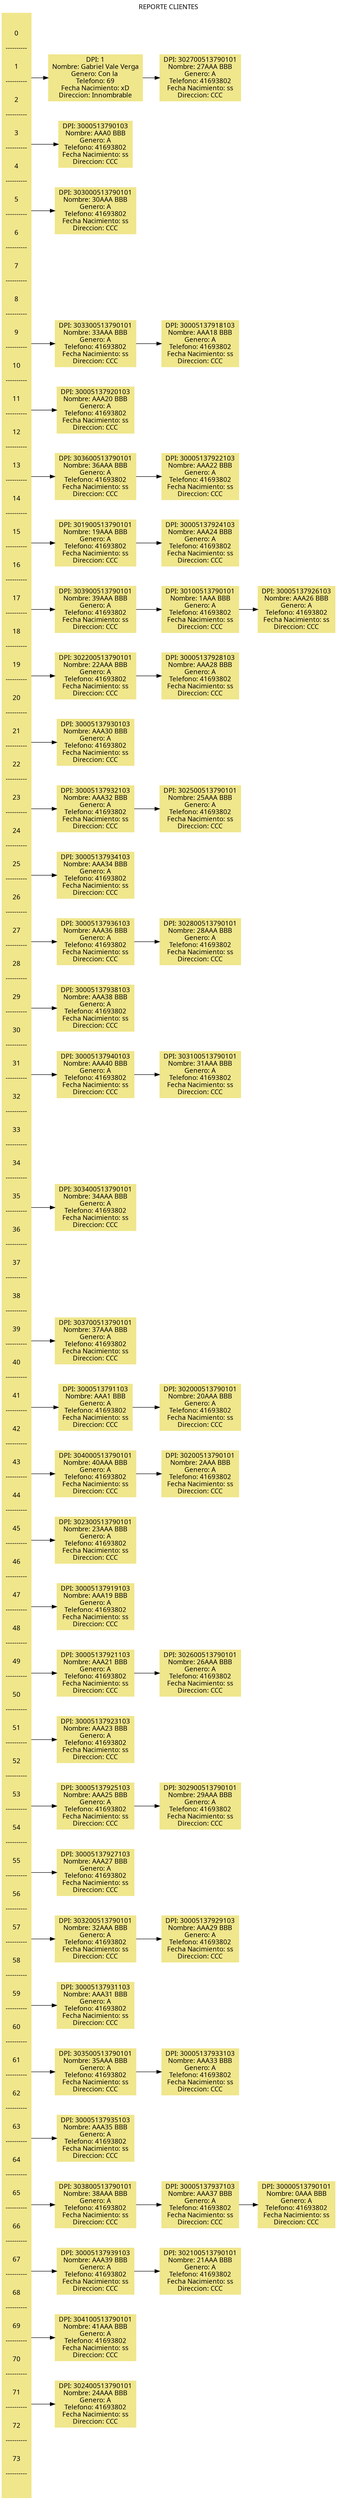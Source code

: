 digraph G{
 rankdir=LR
node[shape=record,style=filled, color = khaki, fontname = "Century Gothic"]; graph [fontname = "Century Gothic"];
 labelloc = "t;"label = "REPORTE CLIENTES";  Nodo947494900[label= 
"<P0>\n\n0\n\n----------\n\n|<P1>1\n\n----------\n\n|<P2>2\n\n----------\n\n|<P3>3\n\n----------\n\n|<P4>4\n\n----------\n\n|<P5>5\n\n----------\n\n|<P6>6\n\n----------\n\n|<P7>7\n\n----------\n\n|<P8>8\n\n----------\n\n|<P9>9\n\n----------\n\n|<P10>10\n\n----------\n\n|<P11>11\n\n----------\n\n|<P12>12\n\n----------\n\n|<P13>13\n\n----------\n\n|<P14>14\n\n----------\n\n|<P15>15\n\n----------\n\n|<P16>16\n\n----------\n\n|<P17>17\n\n----------\n\n|<P18>18\n\n----------\n\n|<P19>19\n\n----------\n\n|<P20>20\n\n----------\n\n|<P21>21\n\n----------\n\n|<P22>22\n\n----------\n\n|<P23>23\n\n----------\n\n|<P24>24\n\n----------\n\n|<P25>25\n\n----------\n\n|<P26>26\n\n----------\n\n|<P27>27\n\n----------\n\n|<P28>28\n\n----------\n\n|<P29>29\n\n----------\n\n|<P30>30\n\n----------\n\n|<P31>31\n\n----------\n\n|<P32>32\n\n----------\n\n|<P33>33\n\n----------\n\n|<P34>34\n\n----------\n\n|<P35>35\n\n----------\n\n|<P36>36\n\n----------\n\n|<P37>37\n\n----------\n\n|<P38>38\n\n----------\n\n|<P39>39\n\n----------\n\n|<P40>40\n\n----------\n\n|<P41>41\n\n----------\n\n|<P42>42\n\n----------\n\n|<P43>43\n\n----------\n\n|<P44>44\n\n----------\n\n|<P45>45\n\n----------\n\n|<P46>46\n\n----------\n\n|<P47>47\n\n----------\n\n|<P48>48\n\n----------\n\n|<P49>49\n\n----------\n\n|<P50>50\n\n----------\n\n|<P51>51\n\n----------\n\n|<P52>52\n\n----------\n\n|<P53>53\n\n----------\n\n|<P54>54\n\n----------\n\n|<P55>55\n\n----------\n\n|<P56>56\n\n----------\n\n|<P57>57\n\n----------\n\n|<P58>58\n\n----------\n\n|<P59>59\n\n----------\n\n|<P60>60\n\n----------\n\n|<P61>61\n\n----------\n\n|<P62>62\n\n----------\n\n|<P63>63\n\n----------\n\n|<P64>64\n\n----------\n\n|<P65>65\n\n----------\n\n|<P66>66\n\n----------\n\n|<P67>67\n\n----------\n\n|<P68>68\n\n----------\n\n|<P69>69\n\n----------\n\n|<P70>70\n\n----------\n\n|<P71>71\n\n----------\n\n|<P72>72\n\n----------\n\n|<P73>73\n\n----------\n\n|<P74>"];
Nodo1354180151[label=" DPI: 1\nNombre: Gabriel Vale Verga\nGenero: Con la \nTelefono: 69\nFecha Nacimiento: xD\nDireccion: Innombrable"];
Nodo1354180151 -> Nodo171025424
Nodo171025424[label=" DPI: 302700513790101\nNombre: 27AAA BBB\nGenero: A\nTelefono: 41693802\nFecha Nacimiento: ss\nDireccion: CCC"];
Nodo947494900:P1 -> Nodo1354180151
Nodo1562517515[label=" DPI: 3000513790103\nNombre: AAA0 BBB\nGenero: A\nTelefono: 41693802\nFecha Nacimiento: ss\nDireccion: CCC"];
Nodo947494900:P3 -> Nodo1562517515
Nodo782774822[label=" DPI: 303000513790101\nNombre: 30AAA BBB\nGenero: A\nTelefono: 41693802\nFecha Nacimiento: ss\nDireccion: CCC"];
Nodo947494900:P5 -> Nodo782774822
Nodo1524272696[label=" DPI: 303300513790101\nNombre: 33AAA BBB\nGenero: A\nTelefono: 41693802\nFecha Nacimiento: ss\nDireccion: CCC"];
Nodo1524272696 -> Nodo1565302871
Nodo1565302871[label=" DPI: 30005137918103\nNombre: AAA18 BBB\nGenero: A\nTelefono: 41693802\nFecha Nacimiento: ss\nDireccion: CCC"];
Nodo947494900:P9 -> Nodo1524272696
Nodo295891341[label=" DPI: 30005137920103\nNombre: AAA20 BBB\nGenero: A\nTelefono: 41693802\nFecha Nacimiento: ss\nDireccion: CCC"];
Nodo947494900:P11 -> Nodo295891341
Nodo2129975453[label=" DPI: 303600513790101\nNombre: 36AAA BBB\nGenero: A\nTelefono: 41693802\nFecha Nacimiento: ss\nDireccion: CCC"];
Nodo2129975453 -> Nodo1884365365
Nodo1884365365[label=" DPI: 30005137922103\nNombre: AAA22 BBB\nGenero: A\nTelefono: 41693802\nFecha Nacimiento: ss\nDireccion: CCC"];
Nodo947494900:P13 -> Nodo2129975453
Nodo1210542704[label=" DPI: 301900513790101\nNombre: 19AAA BBB\nGenero: A\nTelefono: 41693802\nFecha Nacimiento: ss\nDireccion: CCC"];
Nodo1210542704 -> Nodo1318044768
Nodo1318044768[label=" DPI: 30005137924103\nNombre: AAA24 BBB\nGenero: A\nTelefono: 41693802\nFecha Nacimiento: ss\nDireccion: CCC"];
Nodo947494900:P15 -> Nodo1210542704
Nodo384290076[label=" DPI: 303900513790101\nNombre: 39AAA BBB\nGenero: A\nTelefono: 41693802\nFecha Nacimiento: ss\nDireccion: CCC"];
Nodo384290076 -> Nodo1876821375
Nodo1876821375[label=" DPI: 30100513790101\nNombre: 1AAA BBB\nGenero: A\nTelefono: 41693802\nFecha Nacimiento: ss\nDireccion: CCC"];
Nodo1876821375 -> Nodo475633182
Nodo475633182[label=" DPI: 30005137926103\nNombre: AAA26 BBB\nGenero: A\nTelefono: 41693802\nFecha Nacimiento: ss\nDireccion: CCC"];
Nodo947494900:P17 -> Nodo384290076
Nodo751168817[label=" DPI: 302200513790101\nNombre: 22AAA BBB\nGenero: A\nTelefono: 41693802\nFecha Nacimiento: ss\nDireccion: CCC"];
Nodo751168817 -> Nodo73554584
Nodo73554584[label=" DPI: 30005137928103\nNombre: AAA28 BBB\nGenero: A\nTelefono: 41693802\nFecha Nacimiento: ss\nDireccion: CCC"];
Nodo947494900:P19 -> Nodo751168817
Nodo453526166[label=" DPI: 30005137930103\nNombre: AAA30 BBB\nGenero: A\nTelefono: 41693802\nFecha Nacimiento: ss\nDireccion: CCC"];
Nodo947494900:P21 -> Nodo453526166
Nodo1269943951[label=" DPI: 30005137932103\nNombre: AAA32 BBB\nGenero: A\nTelefono: 41693802\nFecha Nacimiento: ss\nDireccion: CCC"];
Nodo1269943951 -> Nodo1218317997
Nodo1218317997[label=" DPI: 302500513790101\nNombre: 25AAA BBB\nGenero: A\nTelefono: 41693802\nFecha Nacimiento: ss\nDireccion: CCC"];
Nodo947494900:P23 -> Nodo1269943951
Nodo1589525436[label=" DPI: 30005137934103\nNombre: AAA34 BBB\nGenero: A\nTelefono: 41693802\nFecha Nacimiento: ss\nDireccion: CCC"];
Nodo947494900:P25 -> Nodo1589525436
Nodo133946895[label=" DPI: 30005137936103\nNombre: AAA36 BBB\nGenero: A\nTelefono: 41693802\nFecha Nacimiento: ss\nDireccion: CCC"];
Nodo133946895 -> Nodo1123790281
Nodo1123790281[label=" DPI: 302800513790101\nNombre: 28AAA BBB\nGenero: A\nTelefono: 41693802\nFecha Nacimiento: ss\nDireccion: CCC"];
Nodo947494900:P27 -> Nodo133946895
Nodo2049456221[label=" DPI: 30005137938103\nNombre: AAA38 BBB\nGenero: A\nTelefono: 41693802\nFecha Nacimiento: ss\nDireccion: CCC"];
Nodo947494900:P29 -> Nodo2049456221
Nodo1441046399[label=" DPI: 30005137940103\nNombre: AAA40 BBB\nGenero: A\nTelefono: 41693802\nFecha Nacimiento: ss\nDireccion: CCC"];
Nodo1441046399 -> Nodo204879978
Nodo204879978[label=" DPI: 303100513790101\nNombre: 31AAA BBB\nGenero: A\nTelefono: 41693802\nFecha Nacimiento: ss\nDireccion: CCC"];
Nodo947494900:P31 -> Nodo1441046399
Nodo331110848[label=" DPI: 303400513790101\nNombre: 34AAA BBB\nGenero: A\nTelefono: 41693802\nFecha Nacimiento: ss\nDireccion: CCC"];
Nodo947494900:P35 -> Nodo331110848
Nodo686649658[label=" DPI: 303700513790101\nNombre: 37AAA BBB\nGenero: A\nTelefono: 41693802\nFecha Nacimiento: ss\nDireccion: CCC"];
Nodo947494900:P39 -> Nodo686649658
Nodo1501760575[label=" DPI: 3000513791103\nNombre: AAA1 BBB\nGenero: A\nTelefono: 41693802\nFecha Nacimiento: ss\nDireccion: CCC"];
Nodo1501760575 -> Nodo1682676237
Nodo1682676237[label=" DPI: 302000513790101\nNombre: 20AAA BBB\nGenero: A\nTelefono: 41693802\nFecha Nacimiento: ss\nDireccion: CCC"];
Nodo947494900:P41 -> Nodo1501760575
Nodo357088541[label=" DPI: 304000513790101\nNombre: 40AAA BBB\nGenero: A\nTelefono: 41693802\nFecha Nacimiento: ss\nDireccion: CCC"];
Nodo357088541 -> Nodo1450146351
Nodo1450146351[label=" DPI: 30200513790101\nNombre: 2AAA BBB\nGenero: A\nTelefono: 41693802\nFecha Nacimiento: ss\nDireccion: CCC"];
Nodo947494900:P43 -> Nodo357088541
Nodo399271465[label=" DPI: 302300513790101\nNombre: 23AAA BBB\nGenero: A\nTelefono: 41693802\nFecha Nacimiento: ss\nDireccion: CCC"];
Nodo947494900:P45 -> Nodo399271465
Nodo795807023[label=" DPI: 30005137919103\nNombre: AAA19 BBB\nGenero: A\nTelefono: 41693802\nFecha Nacimiento: ss\nDireccion: CCC"];
Nodo947494900:P47 -> Nodo795807023
Nodo2141191562[label=" DPI: 30005137921103\nNombre: AAA21 BBB\nGenero: A\nTelefono: 41693802\nFecha Nacimiento: ss\nDireccion: CCC"];
Nodo2141191562 -> Nodo1376538196
Nodo1376538196[label=" DPI: 302600513790101\nNombre: 26AAA BBB\nGenero: A\nTelefono: 41693802\nFecha Nacimiento: ss\nDireccion: CCC"];
Nodo947494900:P49 -> Nodo2141191562
Nodo646289170[label=" DPI: 30005137923103\nNombre: AAA23 BBB\nGenero: A\nTelefono: 41693802\nFecha Nacimiento: ss\nDireccion: CCC"];
Nodo947494900:P51 -> Nodo646289170
Nodo1909776536[label=" DPI: 30005137925103\nNombre: AAA25 BBB\nGenero: A\nTelefono: 41693802\nFecha Nacimiento: ss\nDireccion: CCC"];
Nodo1909776536 -> Nodo1898393733
Nodo1898393733[label=" DPI: 302900513790101\nNombre: 29AAA BBB\nGenero: A\nTelefono: 41693802\nFecha Nacimiento: ss\nDireccion: CCC"];
Nodo947494900:P53 -> Nodo1909776536
Nodo1097448987[label=" DPI: 30005137927103\nNombre: AAA27 BBB\nGenero: A\nTelefono: 41693802\nFecha Nacimiento: ss\nDireccion: CCC"];
Nodo947494900:P55 -> Nodo1097448987
Nodo1264491555[label=" DPI: 303200513790101\nNombre: 32AAA BBB\nGenero: A\nTelefono: 41693802\nFecha Nacimiento: ss\nDireccion: CCC"];
Nodo1264491555 -> Nodo492336624
Nodo492336624[label=" DPI: 30005137929103\nNombre: AAA29 BBB\nGenero: A\nTelefono: 41693802\nFecha Nacimiento: ss\nDireccion: CCC"];
Nodo947494900:P57 -> Nodo1264491555
Nodo1429458374[label=" DPI: 30005137931103\nNombre: AAA31 BBB\nGenero: A\nTelefono: 41693802\nFecha Nacimiento: ss\nDireccion: CCC"];
Nodo947494900:P59 -> Nodo1429458374
Nodo1495672861[label=" DPI: 303500513790101\nNombre: 35AAA BBB\nGenero: A\nTelefono: 41693802\nFecha Nacimiento: ss\nDireccion: CCC"];
Nodo1495672861 -> Nodo1722161310
Nodo1722161310[label=" DPI: 30005137933103\nNombre: AAA33 BBB\nGenero: A\nTelefono: 41693802\nFecha Nacimiento: ss\nDireccion: CCC"];
Nodo947494900:P61 -> Nodo1495672861
Nodo948901455[label=" DPI: 30005137935103\nNombre: AAA35 BBB\nGenero: A\nTelefono: 41693802\nFecha Nacimiento: ss\nDireccion: CCC"];
Nodo947494900:P63 -> Nodo948901455
Nodo1939448165[label=" DPI: 303800513790101\nNombre: 38AAA BBB\nGenero: A\nTelefono: 41693802\nFecha Nacimiento: ss\nDireccion: CCC"];
Nodo1939448165 -> Nodo462887371
Nodo462887371[label=" DPI: 30005137937103\nNombre: AAA37 BBB\nGenero: A\nTelefono: 41693802\nFecha Nacimiento: ss\nDireccion: CCC"];
Nodo462887371 -> Nodo1302560975
Nodo1302560975[label=" DPI: 30000513790101\nNombre: 0AAA BBB\nGenero: A\nTelefono: 41693802\nFecha Nacimiento: ss\nDireccion: CCC"];
Nodo947494900:P65 -> Nodo1939448165
Nodo224315994[label=" DPI: 30005137939103\nNombre: AAA39 BBB\nGenero: A\nTelefono: 41693802\nFecha Nacimiento: ss\nDireccion: CCC"];
Nodo224315994 -> Nodo871551005
Nodo871551005[label=" DPI: 302100513790101\nNombre: 21AAA BBB\nGenero: A\nTelefono: 41693802\nFecha Nacimiento: ss\nDireccion: CCC"];
Nodo947494900:P67 -> Nodo224315994
Nodo277401321[label=" DPI: 304100513790101\nNombre: 41AAA BBB\nGenero: A\nTelefono: 41693802\nFecha Nacimiento: ss\nDireccion: CCC"];
Nodo947494900:P69 -> Nodo277401321
Nodo1107071439[label=" DPI: 302400513790101\nNombre: 24AAA BBB\nGenero: A\nTelefono: 41693802\nFecha Nacimiento: ss\nDireccion: CCC"];
Nodo947494900:P71 -> Nodo1107071439

}

